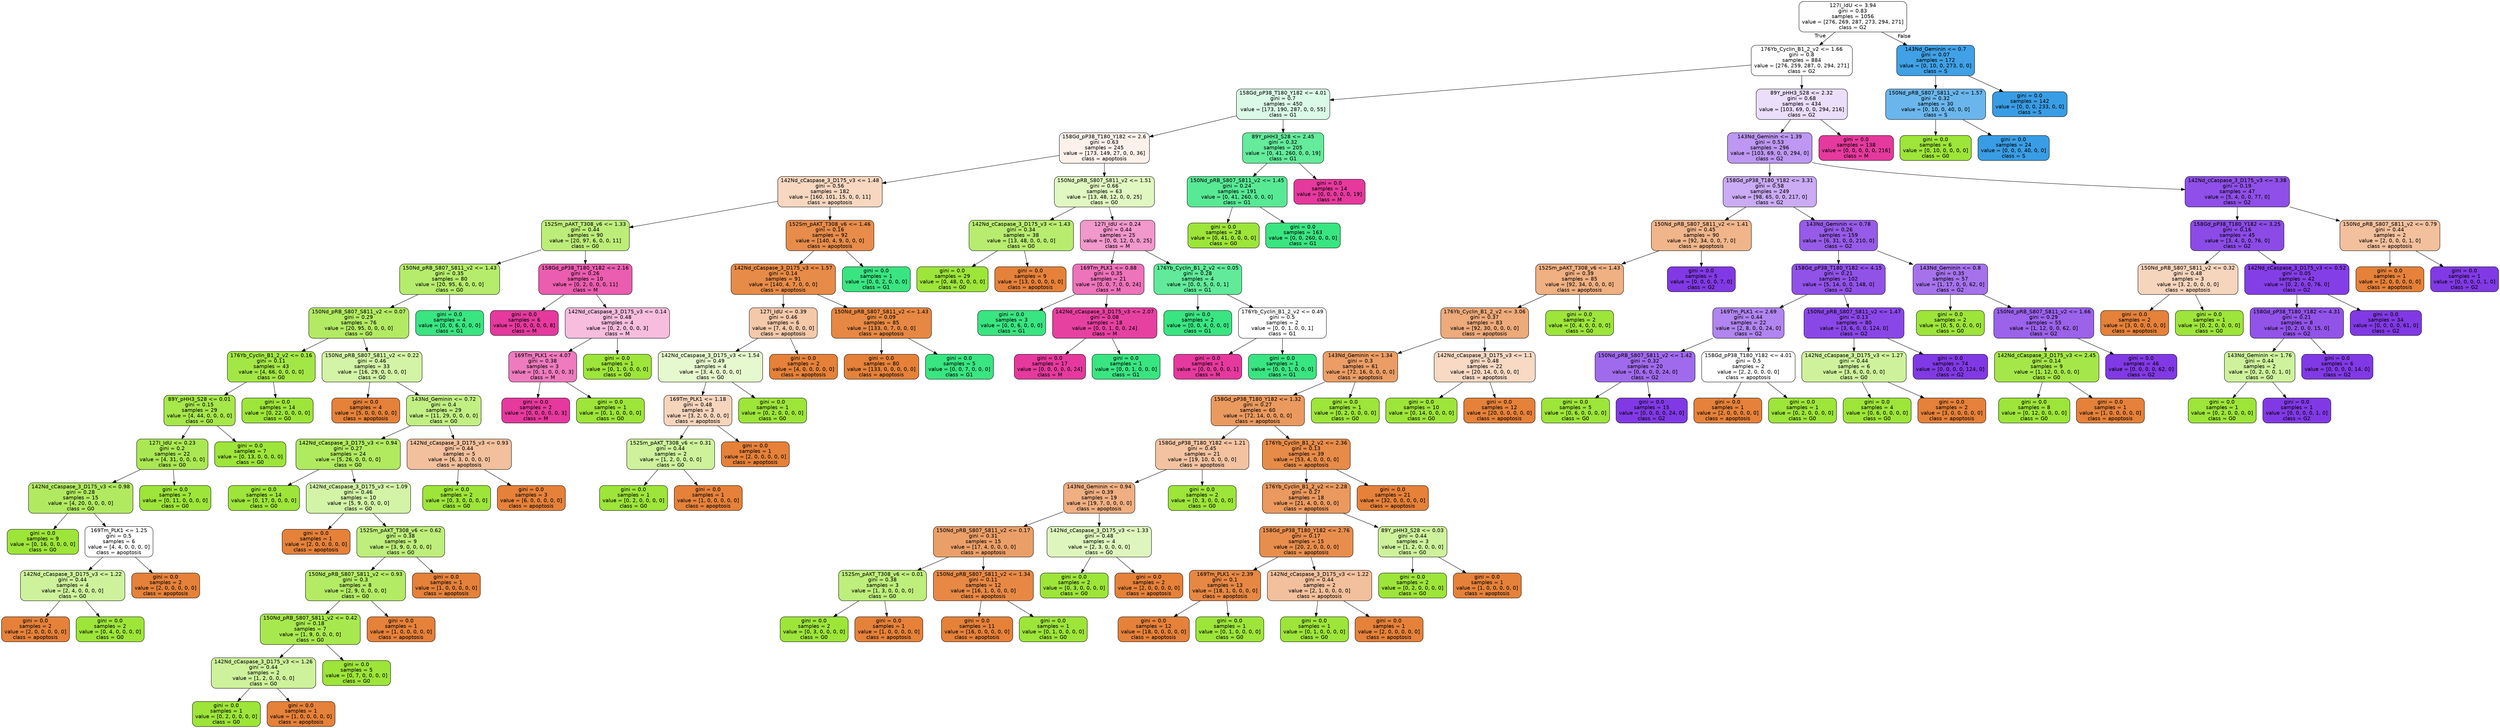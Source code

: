 digraph Tree {
node [shape=box, style="filled, rounded", color="black", fontname=helvetica] ;
edge [fontname=helvetica] ;
0 [label="127I_IdU <= 3.94\ngini = 0.83\nsamples = 1056\nvalue = [276, 269, 287, 273, 294, 271]\nclass = G2", fillcolor="#fefeff"] ;
1 [label="176Yb_Cyclin_B1_2_v2 <= 1.66\ngini = 0.8\nsamples = 884\nvalue = [276, 259, 287, 0, 294, 271]\nclass = G2", fillcolor="#fefeff"] ;
0 -> 1 [labeldistance=2.5, labelangle=45, headlabel="True"] ;
2 [label="158Gd_pP38_T180_Y182 <= 4.01\ngini = 0.7\nsamples = 450\nvalue = [173, 190, 287, 0, 0, 55]\nclass = G1", fillcolor="#dafae7"] ;
1 -> 2 ;
3 [label="158Gd_pP38_T180_Y182 <= 2.6\ngini = 0.63\nsamples = 245\nvalue = [173, 149, 27, 0, 0, 36]\nclass = apoptosis", fillcolor="#fcf2eb"] ;
2 -> 3 ;
4 [label="142Nd_cCaspase_3_D175_v3 <= 1.48\ngini = 0.56\nsamples = 182\nvalue = [160, 101, 15, 0, 0, 11]\nclass = apoptosis", fillcolor="#f7d7c0"] ;
3 -> 4 ;
5 [label="152Sm_pAKT_T308_v6 <= 1.33\ngini = 0.44\nsamples = 90\nvalue = [20, 97, 6, 0, 0, 11]\nclass = G0", fillcolor="#bded79"] ;
4 -> 5 ;
6 [label="150Nd_pRB_S807_S811_v2 <= 1.43\ngini = 0.35\nsamples = 80\nvalue = [20, 95, 6, 0, 0, 0]\nclass = G0", fillcolor="#b6ec6c"] ;
5 -> 6 ;
7 [label="150Nd_pRB_S807_S811_v2 <= 0.07\ngini = 0.29\nsamples = 76\nvalue = [20, 95, 0, 0, 0, 0]\nclass = G0", fillcolor="#b2ea63"] ;
6 -> 7 ;
8 [label="176Yb_Cyclin_B1_2_v2 <= 0.16\ngini = 0.11\nsamples = 43\nvalue = [4, 66, 0, 0, 0, 0]\nclass = G0", fillcolor="#a3e745"] ;
7 -> 8 ;
9 [label="89Y_pHH3_S28 <= 0.01\ngini = 0.15\nsamples = 29\nvalue = [4, 44, 0, 0, 0, 0]\nclass = G0", fillcolor="#a6e74b"] ;
8 -> 9 ;
10 [label="127I_IdU <= 0.23\ngini = 0.2\nsamples = 22\nvalue = [4, 31, 0, 0, 0, 0]\nclass = G0", fillcolor="#aae853"] ;
9 -> 10 ;
11 [label="142Nd_cCaspase_3_D175_v3 <= 0.98\ngini = 0.28\nsamples = 15\nvalue = [4, 20, 0, 0, 0, 0]\nclass = G0", fillcolor="#b1ea61"] ;
10 -> 11 ;
12 [label="gini = 0.0\nsamples = 9\nvalue = [0, 16, 0, 0, 0, 0]\nclass = G0", fillcolor="#9de539"] ;
11 -> 12 ;
13 [label="169Tm_PLK1 <= 1.25\ngini = 0.5\nsamples = 6\nvalue = [4, 4, 0, 0, 0, 0]\nclass = apoptosis", fillcolor="#ffffff"] ;
11 -> 13 ;
14 [label="142Nd_cCaspase_3_D175_v3 <= 1.22\ngini = 0.44\nsamples = 4\nvalue = [2, 4, 0, 0, 0, 0]\nclass = G0", fillcolor="#cef29c"] ;
13 -> 14 ;
15 [label="gini = 0.0\nsamples = 2\nvalue = [2, 0, 0, 0, 0, 0]\nclass = apoptosis", fillcolor="#e58139"] ;
14 -> 15 ;
16 [label="gini = 0.0\nsamples = 2\nvalue = [0, 4, 0, 0, 0, 0]\nclass = G0", fillcolor="#9de539"] ;
14 -> 16 ;
17 [label="gini = 0.0\nsamples = 2\nvalue = [2, 0, 0, 0, 0, 0]\nclass = apoptosis", fillcolor="#e58139"] ;
13 -> 17 ;
18 [label="gini = 0.0\nsamples = 7\nvalue = [0, 11, 0, 0, 0, 0]\nclass = G0", fillcolor="#9de539"] ;
10 -> 18 ;
19 [label="gini = 0.0\nsamples = 7\nvalue = [0, 13, 0, 0, 0, 0]\nclass = G0", fillcolor="#9de539"] ;
9 -> 19 ;
20 [label="gini = 0.0\nsamples = 14\nvalue = [0, 22, 0, 0, 0, 0]\nclass = G0", fillcolor="#9de539"] ;
8 -> 20 ;
21 [label="150Nd_pRB_S807_S811_v2 <= 0.22\ngini = 0.46\nsamples = 33\nvalue = [16, 29, 0, 0, 0, 0]\nclass = G0", fillcolor="#d3f3a6"] ;
7 -> 21 ;
22 [label="gini = 0.0\nsamples = 4\nvalue = [5, 0, 0, 0, 0, 0]\nclass = apoptosis", fillcolor="#e58139"] ;
21 -> 22 ;
23 [label="143Nd_Geminin <= 0.72\ngini = 0.4\nsamples = 29\nvalue = [11, 29, 0, 0, 0, 0]\nclass = G0", fillcolor="#c2ef84"] ;
21 -> 23 ;
24 [label="142Nd_cCaspase_3_D175_v3 <= 0.94\ngini = 0.27\nsamples = 24\nvalue = [5, 26, 0, 0, 0, 0]\nclass = G0", fillcolor="#b0ea5f"] ;
23 -> 24 ;
25 [label="gini = 0.0\nsamples = 14\nvalue = [0, 17, 0, 0, 0, 0]\nclass = G0", fillcolor="#9de539"] ;
24 -> 25 ;
26 [label="142Nd_cCaspase_3_D175_v3 <= 1.09\ngini = 0.46\nsamples = 10\nvalue = [5, 9, 0, 0, 0, 0]\nclass = G0", fillcolor="#d3f3a7"] ;
24 -> 26 ;
27 [label="gini = 0.0\nsamples = 1\nvalue = [2, 0, 0, 0, 0, 0]\nclass = apoptosis", fillcolor="#e58139"] ;
26 -> 27 ;
28 [label="152Sm_pAKT_T308_v6 <= 0.62\ngini = 0.38\nsamples = 9\nvalue = [3, 9, 0, 0, 0, 0]\nclass = G0", fillcolor="#beee7b"] ;
26 -> 28 ;
29 [label="150Nd_pRB_S807_S811_v2 <= 0.93\ngini = 0.3\nsamples = 8\nvalue = [2, 9, 0, 0, 0, 0]\nclass = G0", fillcolor="#b3eb65"] ;
28 -> 29 ;
30 [label="150Nd_pRB_S807_S811_v2 <= 0.42\ngini = 0.18\nsamples = 7\nvalue = [1, 9, 0, 0, 0, 0]\nclass = G0", fillcolor="#a8e84f"] ;
29 -> 30 ;
31 [label="142Nd_cCaspase_3_D175_v3 <= 1.26\ngini = 0.44\nsamples = 2\nvalue = [1, 2, 0, 0, 0, 0]\nclass = G0", fillcolor="#cef29c"] ;
30 -> 31 ;
32 [label="gini = 0.0\nsamples = 1\nvalue = [0, 2, 0, 0, 0, 0]\nclass = G0", fillcolor="#9de539"] ;
31 -> 32 ;
33 [label="gini = 0.0\nsamples = 1\nvalue = [1, 0, 0, 0, 0, 0]\nclass = apoptosis", fillcolor="#e58139"] ;
31 -> 33 ;
34 [label="gini = 0.0\nsamples = 5\nvalue = [0, 7, 0, 0, 0, 0]\nclass = G0", fillcolor="#9de539"] ;
30 -> 34 ;
35 [label="gini = 0.0\nsamples = 1\nvalue = [1, 0, 0, 0, 0, 0]\nclass = apoptosis", fillcolor="#e58139"] ;
29 -> 35 ;
36 [label="gini = 0.0\nsamples = 1\nvalue = [1, 0, 0, 0, 0, 0]\nclass = apoptosis", fillcolor="#e58139"] ;
28 -> 36 ;
37 [label="142Nd_cCaspase_3_D175_v3 <= 0.93\ngini = 0.44\nsamples = 5\nvalue = [6, 3, 0, 0, 0, 0]\nclass = apoptosis", fillcolor="#f2c09c"] ;
23 -> 37 ;
38 [label="gini = 0.0\nsamples = 2\nvalue = [0, 3, 0, 0, 0, 0]\nclass = G0", fillcolor="#9de539"] ;
37 -> 38 ;
39 [label="gini = 0.0\nsamples = 3\nvalue = [6, 0, 0, 0, 0, 0]\nclass = apoptosis", fillcolor="#e58139"] ;
37 -> 39 ;
40 [label="gini = 0.0\nsamples = 4\nvalue = [0, 0, 6, 0, 0, 0]\nclass = G1", fillcolor="#39e581"] ;
6 -> 40 ;
41 [label="158Gd_pP38_T180_Y182 <= 2.16\ngini = 0.26\nsamples = 10\nvalue = [0, 2, 0, 0, 0, 11]\nclass = M", fillcolor="#ea5daf"] ;
5 -> 41 ;
42 [label="gini = 0.0\nsamples = 6\nvalue = [0, 0, 0, 0, 0, 8]\nclass = M", fillcolor="#e5399d"] ;
41 -> 42 ;
43 [label="142Nd_cCaspase_3_D175_v3 <= 0.14\ngini = 0.48\nsamples = 4\nvalue = [0, 2, 0, 0, 0, 3]\nclass = M", fillcolor="#f6bdde"] ;
41 -> 43 ;
44 [label="169Tm_PLK1 <= 4.07\ngini = 0.38\nsamples = 3\nvalue = [0, 1, 0, 0, 0, 3]\nclass = M", fillcolor="#ee7bbe"] ;
43 -> 44 ;
45 [label="gini = 0.0\nsamples = 2\nvalue = [0, 0, 0, 0, 0, 3]\nclass = M", fillcolor="#e5399d"] ;
44 -> 45 ;
46 [label="gini = 0.0\nsamples = 1\nvalue = [0, 1, 0, 0, 0, 0]\nclass = G0", fillcolor="#9de539"] ;
44 -> 46 ;
47 [label="gini = 0.0\nsamples = 1\nvalue = [0, 1, 0, 0, 0, 0]\nclass = G0", fillcolor="#9de539"] ;
43 -> 47 ;
48 [label="152Sm_pAKT_T308_v6 <= 1.46\ngini = 0.16\nsamples = 92\nvalue = [140, 4, 9, 0, 0, 0]\nclass = apoptosis", fillcolor="#e78c4b"] ;
4 -> 48 ;
49 [label="142Nd_cCaspase_3_D175_v3 <= 1.57\ngini = 0.14\nsamples = 91\nvalue = [140, 4, 7, 0, 0, 0]\nclass = apoptosis", fillcolor="#e78b48"] ;
48 -> 49 ;
50 [label="127I_IdU <= 0.39\ngini = 0.46\nsamples = 6\nvalue = [7, 4, 0, 0, 0, 0]\nclass = apoptosis", fillcolor="#f4c9aa"] ;
49 -> 50 ;
51 [label="142Nd_cCaspase_3_D175_v3 <= 1.54\ngini = 0.49\nsamples = 4\nvalue = [3, 4, 0, 0, 0, 0]\nclass = G0", fillcolor="#e6f8ce"] ;
50 -> 51 ;
52 [label="169Tm_PLK1 <= 1.18\ngini = 0.48\nsamples = 3\nvalue = [3, 2, 0, 0, 0, 0]\nclass = apoptosis", fillcolor="#f6d5bd"] ;
51 -> 52 ;
53 [label="152Sm_pAKT_T308_v6 <= 0.31\ngini = 0.44\nsamples = 2\nvalue = [1, 2, 0, 0, 0, 0]\nclass = G0", fillcolor="#cef29c"] ;
52 -> 53 ;
54 [label="gini = 0.0\nsamples = 1\nvalue = [0, 2, 0, 0, 0, 0]\nclass = G0", fillcolor="#9de539"] ;
53 -> 54 ;
55 [label="gini = 0.0\nsamples = 1\nvalue = [1, 0, 0, 0, 0, 0]\nclass = apoptosis", fillcolor="#e58139"] ;
53 -> 55 ;
56 [label="gini = 0.0\nsamples = 1\nvalue = [2, 0, 0, 0, 0, 0]\nclass = apoptosis", fillcolor="#e58139"] ;
52 -> 56 ;
57 [label="gini = 0.0\nsamples = 1\nvalue = [0, 2, 0, 0, 0, 0]\nclass = G0", fillcolor="#9de539"] ;
51 -> 57 ;
58 [label="gini = 0.0\nsamples = 2\nvalue = [4, 0, 0, 0, 0, 0]\nclass = apoptosis", fillcolor="#e58139"] ;
50 -> 58 ;
59 [label="150Nd_pRB_S807_S811_v2 <= 1.43\ngini = 0.09\nsamples = 85\nvalue = [133, 0, 7, 0, 0, 0]\nclass = apoptosis", fillcolor="#e68843"] ;
49 -> 59 ;
60 [label="gini = 0.0\nsamples = 80\nvalue = [133, 0, 0, 0, 0, 0]\nclass = apoptosis", fillcolor="#e58139"] ;
59 -> 60 ;
61 [label="gini = 0.0\nsamples = 5\nvalue = [0, 0, 7, 0, 0, 0]\nclass = G1", fillcolor="#39e581"] ;
59 -> 61 ;
62 [label="gini = 0.0\nsamples = 1\nvalue = [0, 0, 2, 0, 0, 0]\nclass = G1", fillcolor="#39e581"] ;
48 -> 62 ;
63 [label="150Nd_pRB_S807_S811_v2 <= 1.51\ngini = 0.66\nsamples = 63\nvalue = [13, 48, 12, 0, 0, 25]\nclass = G0", fillcolor="#e0f7c1"] ;
3 -> 63 ;
64 [label="142Nd_cCaspase_3_D175_v3 <= 1.43\ngini = 0.34\nsamples = 38\nvalue = [13, 48, 0, 0, 0, 0]\nclass = G0", fillcolor="#b8ec6f"] ;
63 -> 64 ;
65 [label="gini = 0.0\nsamples = 29\nvalue = [0, 48, 0, 0, 0, 0]\nclass = G0", fillcolor="#9de539"] ;
64 -> 65 ;
66 [label="gini = 0.0\nsamples = 9\nvalue = [13, 0, 0, 0, 0, 0]\nclass = apoptosis", fillcolor="#e58139"] ;
64 -> 66 ;
67 [label="127I_IdU <= 0.24\ngini = 0.44\nsamples = 25\nvalue = [0, 0, 12, 0, 0, 25]\nclass = M", fillcolor="#f198cc"] ;
63 -> 67 ;
68 [label="169Tm_PLK1 <= 0.88\ngini = 0.35\nsamples = 21\nvalue = [0, 0, 7, 0, 0, 24]\nclass = M", fillcolor="#ed73ba"] ;
67 -> 68 ;
69 [label="gini = 0.0\nsamples = 3\nvalue = [0, 0, 6, 0, 0, 0]\nclass = G1", fillcolor="#39e581"] ;
68 -> 69 ;
70 [label="142Nd_cCaspase_3_D175_v3 <= 2.07\ngini = 0.08\nsamples = 18\nvalue = [0, 0, 1, 0, 0, 24]\nclass = M", fillcolor="#e641a1"] ;
68 -> 70 ;
71 [label="gini = 0.0\nsamples = 17\nvalue = [0, 0, 0, 0, 0, 24]\nclass = M", fillcolor="#e5399d"] ;
70 -> 71 ;
72 [label="gini = 0.0\nsamples = 1\nvalue = [0, 0, 1, 0, 0, 0]\nclass = G1", fillcolor="#39e581"] ;
70 -> 72 ;
73 [label="176Yb_Cyclin_B1_2_v2 <= 0.05\ngini = 0.28\nsamples = 4\nvalue = [0, 0, 5, 0, 0, 1]\nclass = G1", fillcolor="#61ea9a"] ;
67 -> 73 ;
74 [label="gini = 0.0\nsamples = 2\nvalue = [0, 0, 4, 0, 0, 0]\nclass = G1", fillcolor="#39e581"] ;
73 -> 74 ;
75 [label="176Yb_Cyclin_B1_2_v2 <= 0.49\ngini = 0.5\nsamples = 2\nvalue = [0, 0, 1, 0, 0, 1]\nclass = G1", fillcolor="#ffffff"] ;
73 -> 75 ;
76 [label="gini = 0.0\nsamples = 1\nvalue = [0, 0, 0, 0, 0, 1]\nclass = M", fillcolor="#e5399d"] ;
75 -> 76 ;
77 [label="gini = 0.0\nsamples = 1\nvalue = [0, 0, 1, 0, 0, 0]\nclass = G1", fillcolor="#39e581"] ;
75 -> 77 ;
78 [label="89Y_pHH3_S28 <= 2.45\ngini = 0.32\nsamples = 205\nvalue = [0, 41, 260, 0, 0, 19]\nclass = G1", fillcolor="#64eb9c"] ;
2 -> 78 ;
79 [label="150Nd_pRB_S807_S811_v2 <= 1.45\ngini = 0.24\nsamples = 191\nvalue = [0, 41, 260, 0, 0, 0]\nclass = G1", fillcolor="#58e995"] ;
78 -> 79 ;
80 [label="gini = 0.0\nsamples = 28\nvalue = [0, 41, 0, 0, 0, 0]\nclass = G0", fillcolor="#9de539"] ;
79 -> 80 ;
81 [label="gini = 0.0\nsamples = 163\nvalue = [0, 0, 260, 0, 0, 0]\nclass = G1", fillcolor="#39e581"] ;
79 -> 81 ;
82 [label="gini = 0.0\nsamples = 14\nvalue = [0, 0, 0, 0, 0, 19]\nclass = M", fillcolor="#e5399d"] ;
78 -> 82 ;
83 [label="89Y_pHH3_S28 <= 2.32\ngini = 0.68\nsamples = 434\nvalue = [103, 69, 0, 0, 294, 216]\nclass = G2", fillcolor="#eadefb"] ;
1 -> 83 ;
84 [label="143Nd_Geminin <= 1.39\ngini = 0.53\nsamples = 296\nvalue = [103, 69, 0, 0, 294, 0]\nclass = G2", fillcolor="#bd97f1"] ;
83 -> 84 ;
85 [label="158Gd_pP38_T180_Y182 <= 3.31\ngini = 0.58\nsamples = 249\nvalue = [98, 65, 0, 0, 217, 0]\nclass = G2", fillcolor="#caabf4"] ;
84 -> 85 ;
86 [label="150Nd_pRB_S807_S811_v2 <= 1.41\ngini = 0.45\nsamples = 90\nvalue = [92, 34, 0, 0, 7, 0]\nclass = apoptosis", fillcolor="#f0b58b"] ;
85 -> 86 ;
87 [label="152Sm_pAKT_T308_v6 <= 1.43\ngini = 0.39\nsamples = 85\nvalue = [92, 34, 0, 0, 0, 0]\nclass = apoptosis", fillcolor="#efb082"] ;
86 -> 87 ;
88 [label="176Yb_Cyclin_B1_2_v2 <= 3.06\ngini = 0.37\nsamples = 83\nvalue = [92, 30, 0, 0, 0, 0]\nclass = apoptosis", fillcolor="#edaa7a"] ;
87 -> 88 ;
89 [label="143Nd_Geminin <= 1.34\ngini = 0.3\nsamples = 61\nvalue = [72, 16, 0, 0, 0, 0]\nclass = apoptosis", fillcolor="#eb9d65"] ;
88 -> 89 ;
90 [label="158Gd_pP38_T180_Y182 <= 1.32\ngini = 0.27\nsamples = 60\nvalue = [72, 14, 0, 0, 0, 0]\nclass = apoptosis", fillcolor="#ea9a5f"] ;
89 -> 90 ;
91 [label="158Gd_pP38_T180_Y182 <= 1.21\ngini = 0.45\nsamples = 21\nvalue = [19, 10, 0, 0, 0, 0]\nclass = apoptosis", fillcolor="#f3c3a1"] ;
90 -> 91 ;
92 [label="143Nd_Geminin <= 0.94\ngini = 0.39\nsamples = 19\nvalue = [19, 7, 0, 0, 0, 0]\nclass = apoptosis", fillcolor="#efaf82"] ;
91 -> 92 ;
93 [label="150Nd_pRB_S807_S811_v2 <= 0.17\ngini = 0.31\nsamples = 15\nvalue = [17, 4, 0, 0, 0, 0]\nclass = apoptosis", fillcolor="#eb9f68"] ;
92 -> 93 ;
94 [label="152Sm_pAKT_T308_v6 <= 0.01\ngini = 0.38\nsamples = 3\nvalue = [1, 3, 0, 0, 0, 0]\nclass = G0", fillcolor="#beee7b"] ;
93 -> 94 ;
95 [label="gini = 0.0\nsamples = 2\nvalue = [0, 3, 0, 0, 0, 0]\nclass = G0", fillcolor="#9de539"] ;
94 -> 95 ;
96 [label="gini = 0.0\nsamples = 1\nvalue = [1, 0, 0, 0, 0, 0]\nclass = apoptosis", fillcolor="#e58139"] ;
94 -> 96 ;
97 [label="150Nd_pRB_S807_S811_v2 <= 1.34\ngini = 0.11\nsamples = 12\nvalue = [16, 1, 0, 0, 0, 0]\nclass = apoptosis", fillcolor="#e78945"] ;
93 -> 97 ;
98 [label="gini = 0.0\nsamples = 11\nvalue = [16, 0, 0, 0, 0, 0]\nclass = apoptosis", fillcolor="#e58139"] ;
97 -> 98 ;
99 [label="gini = 0.0\nsamples = 1\nvalue = [0, 1, 0, 0, 0, 0]\nclass = G0", fillcolor="#9de539"] ;
97 -> 99 ;
100 [label="142Nd_cCaspase_3_D175_v3 <= 1.33\ngini = 0.48\nsamples = 4\nvalue = [2, 3, 0, 0, 0, 0]\nclass = G0", fillcolor="#def6bd"] ;
92 -> 100 ;
101 [label="gini = 0.0\nsamples = 2\nvalue = [0, 3, 0, 0, 0, 0]\nclass = G0", fillcolor="#9de539"] ;
100 -> 101 ;
102 [label="gini = 0.0\nsamples = 2\nvalue = [2, 0, 0, 0, 0, 0]\nclass = apoptosis", fillcolor="#e58139"] ;
100 -> 102 ;
103 [label="gini = 0.0\nsamples = 2\nvalue = [0, 3, 0, 0, 0, 0]\nclass = G0", fillcolor="#9de539"] ;
91 -> 103 ;
104 [label="176Yb_Cyclin_B1_2_v2 <= 2.36\ngini = 0.13\nsamples = 39\nvalue = [53, 4, 0, 0, 0, 0]\nclass = apoptosis", fillcolor="#e78b48"] ;
90 -> 104 ;
105 [label="176Yb_Cyclin_B1_2_v2 <= 2.28\ngini = 0.27\nsamples = 18\nvalue = [21, 4, 0, 0, 0, 0]\nclass = apoptosis", fillcolor="#ea995f"] ;
104 -> 105 ;
106 [label="158Gd_pP38_T180_Y182 <= 2.76\ngini = 0.17\nsamples = 15\nvalue = [20, 2, 0, 0, 0, 0]\nclass = apoptosis", fillcolor="#e88e4d"] ;
105 -> 106 ;
107 [label="169Tm_PLK1 <= 2.39\ngini = 0.1\nsamples = 13\nvalue = [18, 1, 0, 0, 0, 0]\nclass = apoptosis", fillcolor="#e68844"] ;
106 -> 107 ;
108 [label="gini = 0.0\nsamples = 12\nvalue = [18, 0, 0, 0, 0, 0]\nclass = apoptosis", fillcolor="#e58139"] ;
107 -> 108 ;
109 [label="gini = 0.0\nsamples = 1\nvalue = [0, 1, 0, 0, 0, 0]\nclass = G0", fillcolor="#9de539"] ;
107 -> 109 ;
110 [label="142Nd_cCaspase_3_D175_v3 <= 1.22\ngini = 0.44\nsamples = 2\nvalue = [2, 1, 0, 0, 0, 0]\nclass = apoptosis", fillcolor="#f2c09c"] ;
106 -> 110 ;
111 [label="gini = 0.0\nsamples = 1\nvalue = [0, 1, 0, 0, 0, 0]\nclass = G0", fillcolor="#9de539"] ;
110 -> 111 ;
112 [label="gini = 0.0\nsamples = 1\nvalue = [2, 0, 0, 0, 0, 0]\nclass = apoptosis", fillcolor="#e58139"] ;
110 -> 112 ;
113 [label="89Y_pHH3_S28 <= 0.03\ngini = 0.44\nsamples = 3\nvalue = [1, 2, 0, 0, 0, 0]\nclass = G0", fillcolor="#cef29c"] ;
105 -> 113 ;
114 [label="gini = 0.0\nsamples = 2\nvalue = [0, 2, 0, 0, 0, 0]\nclass = G0", fillcolor="#9de539"] ;
113 -> 114 ;
115 [label="gini = 0.0\nsamples = 1\nvalue = [1, 0, 0, 0, 0, 0]\nclass = apoptosis", fillcolor="#e58139"] ;
113 -> 115 ;
116 [label="gini = 0.0\nsamples = 21\nvalue = [32, 0, 0, 0, 0, 0]\nclass = apoptosis", fillcolor="#e58139"] ;
104 -> 116 ;
117 [label="gini = 0.0\nsamples = 1\nvalue = [0, 2, 0, 0, 0, 0]\nclass = G0", fillcolor="#9de539"] ;
89 -> 117 ;
118 [label="142Nd_cCaspase_3_D175_v3 <= 1.1\ngini = 0.48\nsamples = 22\nvalue = [20, 14, 0, 0, 0, 0]\nclass = apoptosis", fillcolor="#f7d9c4"] ;
88 -> 118 ;
119 [label="gini = 0.0\nsamples = 10\nvalue = [0, 14, 0, 0, 0, 0]\nclass = G0", fillcolor="#9de539"] ;
118 -> 119 ;
120 [label="gini = 0.0\nsamples = 12\nvalue = [20, 0, 0, 0, 0, 0]\nclass = apoptosis", fillcolor="#e58139"] ;
118 -> 120 ;
121 [label="gini = 0.0\nsamples = 2\nvalue = [0, 4, 0, 0, 0, 0]\nclass = G0", fillcolor="#9de539"] ;
87 -> 121 ;
122 [label="gini = 0.0\nsamples = 5\nvalue = [0, 0, 0, 0, 7, 0]\nclass = G2", fillcolor="#8139e5"] ;
86 -> 122 ;
123 [label="143Nd_Geminin <= 0.78\ngini = 0.26\nsamples = 159\nvalue = [6, 31, 0, 0, 210, 0]\nclass = G2", fillcolor="#975be9"] ;
85 -> 123 ;
124 [label="158Gd_pP38_T180_Y182 <= 4.15\ngini = 0.21\nsamples = 102\nvalue = [5, 14, 0, 0, 148, 0]\nclass = G2", fillcolor="#9152e8"] ;
123 -> 124 ;
125 [label="169Tm_PLK1 <= 2.69\ngini = 0.44\nsamples = 22\nvalue = [2, 8, 0, 0, 24, 0]\nclass = G2", fillcolor="#b185ef"] ;
124 -> 125 ;
126 [label="150Nd_pRB_S807_S811_v2 <= 1.42\ngini = 0.32\nsamples = 20\nvalue = [0, 6, 0, 0, 24, 0]\nclass = G2", fillcolor="#a06aec"] ;
125 -> 126 ;
127 [label="gini = 0.0\nsamples = 5\nvalue = [0, 6, 0, 0, 0, 0]\nclass = G0", fillcolor="#9de539"] ;
126 -> 127 ;
128 [label="gini = 0.0\nsamples = 15\nvalue = [0, 0, 0, 0, 24, 0]\nclass = G2", fillcolor="#8139e5"] ;
126 -> 128 ;
129 [label="158Gd_pP38_T180_Y182 <= 4.01\ngini = 0.5\nsamples = 2\nvalue = [2, 2, 0, 0, 0, 0]\nclass = apoptosis", fillcolor="#ffffff"] ;
125 -> 129 ;
130 [label="gini = 0.0\nsamples = 1\nvalue = [2, 0, 0, 0, 0, 0]\nclass = apoptosis", fillcolor="#e58139"] ;
129 -> 130 ;
131 [label="gini = 0.0\nsamples = 1\nvalue = [0, 2, 0, 0, 0, 0]\nclass = G0", fillcolor="#9de539"] ;
129 -> 131 ;
132 [label="150Nd_pRB_S807_S811_v2 <= 1.47\ngini = 0.13\nsamples = 80\nvalue = [3, 6, 0, 0, 124, 0]\nclass = G2", fillcolor="#8a47e7"] ;
124 -> 132 ;
133 [label="142Nd_cCaspase_3_D175_v3 <= 1.27\ngini = 0.44\nsamples = 6\nvalue = [3, 6, 0, 0, 0, 0]\nclass = G0", fillcolor="#cef29c"] ;
132 -> 133 ;
134 [label="gini = 0.0\nsamples = 4\nvalue = [0, 6, 0, 0, 0, 0]\nclass = G0", fillcolor="#9de539"] ;
133 -> 134 ;
135 [label="gini = 0.0\nsamples = 2\nvalue = [3, 0, 0, 0, 0, 0]\nclass = apoptosis", fillcolor="#e58139"] ;
133 -> 135 ;
136 [label="gini = 0.0\nsamples = 74\nvalue = [0, 0, 0, 0, 124, 0]\nclass = G2", fillcolor="#8139e5"] ;
132 -> 136 ;
137 [label="143Nd_Geminin <= 0.8\ngini = 0.35\nsamples = 57\nvalue = [1, 17, 0, 0, 62, 0]\nclass = G2", fillcolor="#a572ec"] ;
123 -> 137 ;
138 [label="gini = 0.0\nsamples = 2\nvalue = [0, 5, 0, 0, 0, 0]\nclass = G0", fillcolor="#9de539"] ;
137 -> 138 ;
139 [label="150Nd_pRB_S807_S811_v2 <= 1.66\ngini = 0.29\nsamples = 55\nvalue = [1, 12, 0, 0, 62, 0]\nclass = G2", fillcolor="#9b62ea"] ;
137 -> 139 ;
140 [label="142Nd_cCaspase_3_D175_v3 <= 2.45\ngini = 0.14\nsamples = 9\nvalue = [1, 12, 0, 0, 0, 0]\nclass = G0", fillcolor="#a5e749"] ;
139 -> 140 ;
141 [label="gini = 0.0\nsamples = 8\nvalue = [0, 12, 0, 0, 0, 0]\nclass = G0", fillcolor="#9de539"] ;
140 -> 141 ;
142 [label="gini = 0.0\nsamples = 1\nvalue = [1, 0, 0, 0, 0, 0]\nclass = apoptosis", fillcolor="#e58139"] ;
140 -> 142 ;
143 [label="gini = 0.0\nsamples = 46\nvalue = [0, 0, 0, 0, 62, 0]\nclass = G2", fillcolor="#8139e5"] ;
139 -> 143 ;
144 [label="142Nd_cCaspase_3_D175_v3 <= 3.38\ngini = 0.19\nsamples = 47\nvalue = [5, 4, 0, 0, 77, 0]\nclass = G2", fillcolor="#8f4fe8"] ;
84 -> 144 ;
145 [label="158Gd_pP38_T180_Y182 <= 3.25\ngini = 0.16\nsamples = 45\nvalue = [3, 4, 0, 0, 76, 0]\nclass = G2", fillcolor="#8c4be7"] ;
144 -> 145 ;
146 [label="150Nd_pRB_S807_S811_v2 <= 0.32\ngini = 0.48\nsamples = 3\nvalue = [3, 2, 0, 0, 0, 0]\nclass = apoptosis", fillcolor="#f6d5bd"] ;
145 -> 146 ;
147 [label="gini = 0.0\nsamples = 2\nvalue = [3, 0, 0, 0, 0, 0]\nclass = apoptosis", fillcolor="#e58139"] ;
146 -> 147 ;
148 [label="gini = 0.0\nsamples = 1\nvalue = [0, 2, 0, 0, 0, 0]\nclass = G0", fillcolor="#9de539"] ;
146 -> 148 ;
149 [label="142Nd_cCaspase_3_D175_v3 <= 0.52\ngini = 0.05\nsamples = 42\nvalue = [0, 2, 0, 0, 76, 0]\nclass = G2", fillcolor="#843ee6"] ;
145 -> 149 ;
150 [label="158Gd_pP38_T180_Y182 <= 4.31\ngini = 0.21\nsamples = 8\nvalue = [0, 2, 0, 0, 15, 0]\nclass = G2", fillcolor="#9253e8"] ;
149 -> 150 ;
151 [label="143Nd_Geminin <= 1.76\ngini = 0.44\nsamples = 2\nvalue = [0, 2, 0, 0, 1, 0]\nclass = G0", fillcolor="#cef29c"] ;
150 -> 151 ;
152 [label="gini = 0.0\nsamples = 1\nvalue = [0, 2, 0, 0, 0, 0]\nclass = G0", fillcolor="#9de539"] ;
151 -> 152 ;
153 [label="gini = 0.0\nsamples = 1\nvalue = [0, 0, 0, 0, 1, 0]\nclass = G2", fillcolor="#8139e5"] ;
151 -> 153 ;
154 [label="gini = 0.0\nsamples = 6\nvalue = [0, 0, 0, 0, 14, 0]\nclass = G2", fillcolor="#8139e5"] ;
150 -> 154 ;
155 [label="gini = 0.0\nsamples = 34\nvalue = [0, 0, 0, 0, 61, 0]\nclass = G2", fillcolor="#8139e5"] ;
149 -> 155 ;
156 [label="150Nd_pRB_S807_S811_v2 <= 0.79\ngini = 0.44\nsamples = 2\nvalue = [2, 0, 0, 0, 1, 0]\nclass = apoptosis", fillcolor="#f2c09c"] ;
144 -> 156 ;
157 [label="gini = 0.0\nsamples = 1\nvalue = [2, 0, 0, 0, 0, 0]\nclass = apoptosis", fillcolor="#e58139"] ;
156 -> 157 ;
158 [label="gini = 0.0\nsamples = 1\nvalue = [0, 0, 0, 0, 1, 0]\nclass = G2", fillcolor="#8139e5"] ;
156 -> 158 ;
159 [label="gini = 0.0\nsamples = 138\nvalue = [0, 0, 0, 0, 0, 216]\nclass = M", fillcolor="#e5399d"] ;
83 -> 159 ;
160 [label="143Nd_Geminin <= 0.7\ngini = 0.07\nsamples = 172\nvalue = [0, 10, 0, 273, 0, 0]\nclass = S", fillcolor="#40a1e6"] ;
0 -> 160 [labeldistance=2.5, labelangle=-45, headlabel="False"] ;
161 [label="150Nd_pRB_S807_S811_v2 <= 1.57\ngini = 0.32\nsamples = 30\nvalue = [0, 10, 0, 40, 0, 0]\nclass = S", fillcolor="#6ab6ec"] ;
160 -> 161 ;
162 [label="gini = 0.0\nsamples = 6\nvalue = [0, 10, 0, 0, 0, 0]\nclass = G0", fillcolor="#9de539"] ;
161 -> 162 ;
163 [label="gini = 0.0\nsamples = 24\nvalue = [0, 0, 0, 40, 0, 0]\nclass = S", fillcolor="#399de5"] ;
161 -> 163 ;
164 [label="gini = 0.0\nsamples = 142\nvalue = [0, 0, 0, 233, 0, 0]\nclass = S", fillcolor="#399de5"] ;
160 -> 164 ;
}